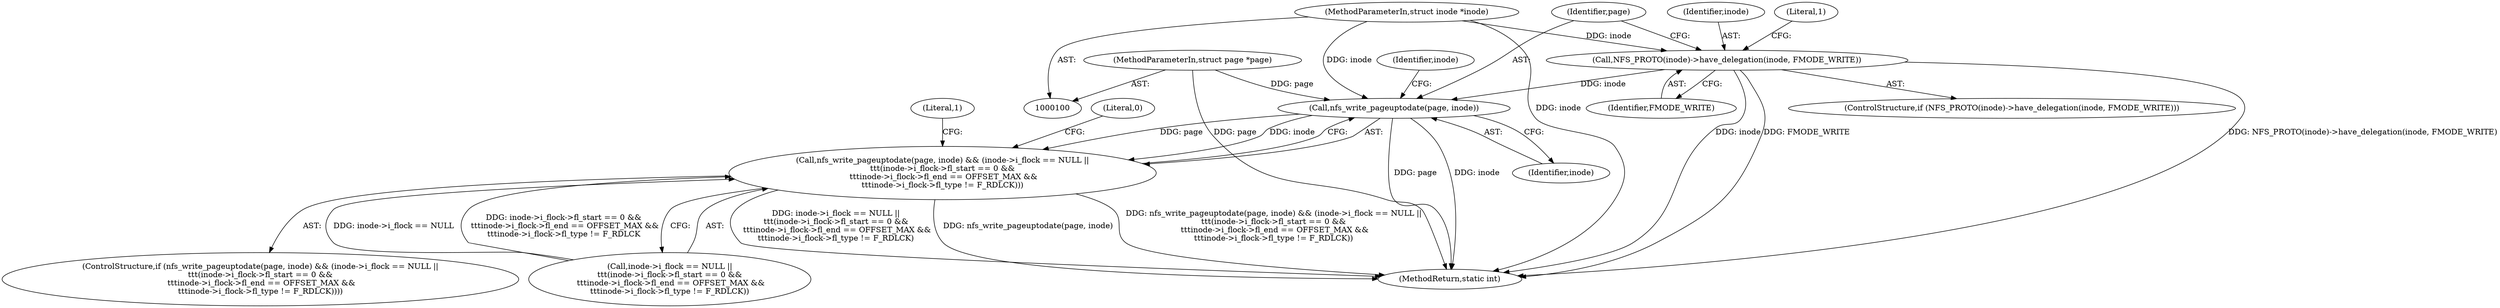 digraph "1_linux_263b4509ec4d47e0da3e753f85a39ea12d1eff24@API" {
"1000121" [label="(Call,nfs_write_pageuptodate(page, inode))"];
"1000102" [label="(MethodParameterIn,struct page *page)"];
"1000114" [label="(Call,NFS_PROTO(inode)->have_delegation(inode, FMODE_WRITE))"];
"1000103" [label="(MethodParameterIn,struct inode *inode)"];
"1000120" [label="(Call,nfs_write_pageuptodate(page, inode) && (inode->i_flock == NULL ||\n\t\t\t(inode->i_flock->fl_start == 0 &&\n \t\t\tinode->i_flock->fl_end == OFFSET_MAX &&\n\t\t\tinode->i_flock->fl_type != F_RDLCK)))"];
"1000102" [label="(MethodParameterIn,struct page *page)"];
"1000113" [label="(ControlStructure,if (NFS_PROTO(inode)->have_delegation(inode, FMODE_WRITE)))"];
"1000116" [label="(Identifier,FMODE_WRITE)"];
"1000124" [label="(Call,inode->i_flock == NULL ||\n\t\t\t(inode->i_flock->fl_start == 0 &&\n \t\t\tinode->i_flock->fl_end == OFFSET_MAX &&\n\t\t\tinode->i_flock->fl_type != F_RDLCK))"];
"1000115" [label="(Identifier,inode)"];
"1000154" [label="(Literal,1)"];
"1000122" [label="(Identifier,page)"];
"1000119" [label="(ControlStructure,if (nfs_write_pageuptodate(page, inode) && (inode->i_flock == NULL ||\n\t\t\t(inode->i_flock->fl_start == 0 &&\n \t\t\tinode->i_flock->fl_end == OFFSET_MAX &&\n\t\t\tinode->i_flock->fl_type != F_RDLCK))))"];
"1000114" [label="(Call,NFS_PROTO(inode)->have_delegation(inode, FMODE_WRITE))"];
"1000103" [label="(MethodParameterIn,struct inode *inode)"];
"1000156" [label="(Literal,0)"];
"1000121" [label="(Call,nfs_write_pageuptodate(page, inode))"];
"1000120" [label="(Call,nfs_write_pageuptodate(page, inode) && (inode->i_flock == NULL ||\n\t\t\t(inode->i_flock->fl_start == 0 &&\n \t\t\tinode->i_flock->fl_end == OFFSET_MAX &&\n\t\t\tinode->i_flock->fl_type != F_RDLCK)))"];
"1000157" [label="(MethodReturn,static int)"];
"1000127" [label="(Identifier,inode)"];
"1000118" [label="(Literal,1)"];
"1000123" [label="(Identifier,inode)"];
"1000121" -> "1000120"  [label="AST: "];
"1000121" -> "1000123"  [label="CFG: "];
"1000122" -> "1000121"  [label="AST: "];
"1000123" -> "1000121"  [label="AST: "];
"1000127" -> "1000121"  [label="CFG: "];
"1000120" -> "1000121"  [label="CFG: "];
"1000121" -> "1000157"  [label="DDG: inode"];
"1000121" -> "1000157"  [label="DDG: page"];
"1000121" -> "1000120"  [label="DDG: page"];
"1000121" -> "1000120"  [label="DDG: inode"];
"1000102" -> "1000121"  [label="DDG: page"];
"1000114" -> "1000121"  [label="DDG: inode"];
"1000103" -> "1000121"  [label="DDG: inode"];
"1000102" -> "1000100"  [label="AST: "];
"1000102" -> "1000157"  [label="DDG: page"];
"1000114" -> "1000113"  [label="AST: "];
"1000114" -> "1000116"  [label="CFG: "];
"1000115" -> "1000114"  [label="AST: "];
"1000116" -> "1000114"  [label="AST: "];
"1000118" -> "1000114"  [label="CFG: "];
"1000122" -> "1000114"  [label="CFG: "];
"1000114" -> "1000157"  [label="DDG: NFS_PROTO(inode)->have_delegation(inode, FMODE_WRITE)"];
"1000114" -> "1000157"  [label="DDG: inode"];
"1000114" -> "1000157"  [label="DDG: FMODE_WRITE"];
"1000103" -> "1000114"  [label="DDG: inode"];
"1000103" -> "1000100"  [label="AST: "];
"1000103" -> "1000157"  [label="DDG: inode"];
"1000120" -> "1000119"  [label="AST: "];
"1000120" -> "1000124"  [label="CFG: "];
"1000124" -> "1000120"  [label="AST: "];
"1000154" -> "1000120"  [label="CFG: "];
"1000156" -> "1000120"  [label="CFG: "];
"1000120" -> "1000157"  [label="DDG: nfs_write_pageuptodate(page, inode)"];
"1000120" -> "1000157"  [label="DDG: nfs_write_pageuptodate(page, inode) && (inode->i_flock == NULL ||\n\t\t\t(inode->i_flock->fl_start == 0 &&\n \t\t\tinode->i_flock->fl_end == OFFSET_MAX &&\n\t\t\tinode->i_flock->fl_type != F_RDLCK))"];
"1000120" -> "1000157"  [label="DDG: inode->i_flock == NULL ||\n\t\t\t(inode->i_flock->fl_start == 0 &&\n \t\t\tinode->i_flock->fl_end == OFFSET_MAX &&\n\t\t\tinode->i_flock->fl_type != F_RDLCK)"];
"1000124" -> "1000120"  [label="DDG: inode->i_flock == NULL"];
"1000124" -> "1000120"  [label="DDG: inode->i_flock->fl_start == 0 &&\n \t\t\tinode->i_flock->fl_end == OFFSET_MAX &&\n\t\t\tinode->i_flock->fl_type != F_RDLCK"];
}
